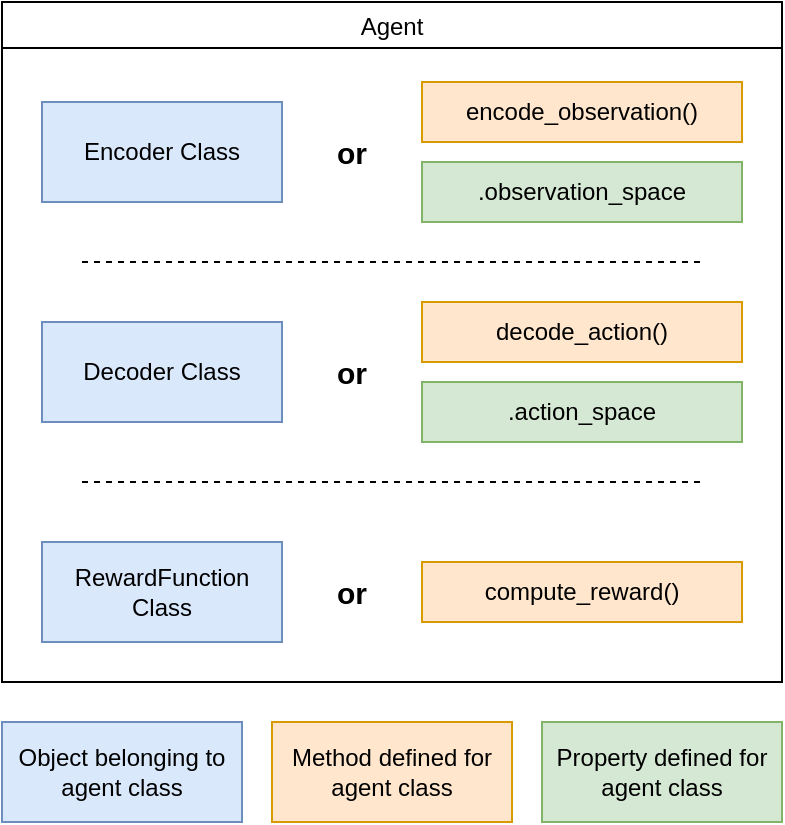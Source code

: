<mxfile version="15.8.7" type="device"><diagram id="vhDOHUs4lxAARjr-75OS" name="Page-1"><mxGraphModel dx="763" dy="567" grid="1" gridSize="10" guides="1" tooltips="1" connect="1" arrows="1" fold="1" page="1" pageScale="1" pageWidth="827" pageHeight="1169" math="0" shadow="0"><root><mxCell id="0"/><mxCell id="1" parent="0"/><mxCell id="13FSeqZ5DP0RLm-tXGDp-1" value="Agent" style="swimlane;fontStyle=0" parent="1" vertex="1"><mxGeometry x="90" y="40" width="390" height="340" as="geometry"/></mxCell><mxCell id="13FSeqZ5DP0RLm-tXGDp-2" value="Encoder Class" style="rounded=0;whiteSpace=wrap;html=1;fillColor=#dae8fc;strokeColor=#6c8ebf;" parent="13FSeqZ5DP0RLm-tXGDp-1" vertex="1"><mxGeometry x="20" y="50" width="120" height="50" as="geometry"/></mxCell><mxCell id="13FSeqZ5DP0RLm-tXGDp-4" value="RewardFunction Class" style="rounded=0;whiteSpace=wrap;html=1;fillColor=#dae8fc;strokeColor=#6c8ebf;" parent="13FSeqZ5DP0RLm-tXGDp-1" vertex="1"><mxGeometry x="20" y="270" width="120" height="50" as="geometry"/></mxCell><mxCell id="13FSeqZ5DP0RLm-tXGDp-6" value="or" style="text;html=1;strokeColor=none;fillColor=none;align=center;verticalAlign=middle;whiteSpace=wrap;rounded=0;fontStyle=1;fontSize=15;" parent="13FSeqZ5DP0RLm-tXGDp-1" vertex="1"><mxGeometry x="150" y="60" width="50" height="30" as="geometry"/></mxCell><mxCell id="13FSeqZ5DP0RLm-tXGDp-7" value="encode_observation()" style="rounded=0;whiteSpace=wrap;html=1;fillColor=#ffe6cc;strokeColor=#d79b00;" parent="13FSeqZ5DP0RLm-tXGDp-1" vertex="1"><mxGeometry x="210" y="40" width="160" height="30" as="geometry"/></mxCell><mxCell id="13FSeqZ5DP0RLm-tXGDp-8" value=".observation_space" style="rounded=0;whiteSpace=wrap;html=1;fillColor=#d5e8d4;strokeColor=#82b366;" parent="13FSeqZ5DP0RLm-tXGDp-1" vertex="1"><mxGeometry x="210" y="80" width="160" height="30" as="geometry"/></mxCell><mxCell id="13FSeqZ5DP0RLm-tXGDp-9" value="Decoder Class" style="rounded=0;whiteSpace=wrap;html=1;fillColor=#dae8fc;strokeColor=#6c8ebf;" parent="13FSeqZ5DP0RLm-tXGDp-1" vertex="1"><mxGeometry x="20" y="160" width="120" height="50" as="geometry"/></mxCell><mxCell id="13FSeqZ5DP0RLm-tXGDp-10" value="or" style="text;html=1;strokeColor=none;fillColor=none;align=center;verticalAlign=middle;whiteSpace=wrap;rounded=0;fontStyle=1;fontSize=15;" parent="13FSeqZ5DP0RLm-tXGDp-1" vertex="1"><mxGeometry x="150" y="170" width="50" height="30" as="geometry"/></mxCell><mxCell id="13FSeqZ5DP0RLm-tXGDp-11" value="decode_action()" style="rounded=0;whiteSpace=wrap;html=1;fillColor=#ffe6cc;strokeColor=#d79b00;" parent="13FSeqZ5DP0RLm-tXGDp-1" vertex="1"><mxGeometry x="210" y="150" width="160" height="30" as="geometry"/></mxCell><mxCell id="13FSeqZ5DP0RLm-tXGDp-12" value=".action_space" style="rounded=0;whiteSpace=wrap;html=1;fillColor=#d5e8d4;strokeColor=#82b366;" parent="13FSeqZ5DP0RLm-tXGDp-1" vertex="1"><mxGeometry x="210" y="190" width="160" height="30" as="geometry"/></mxCell><mxCell id="13FSeqZ5DP0RLm-tXGDp-13" value="or" style="text;html=1;strokeColor=none;fillColor=none;align=center;verticalAlign=middle;whiteSpace=wrap;rounded=0;fontStyle=1;fontSize=15;" parent="13FSeqZ5DP0RLm-tXGDp-1" vertex="1"><mxGeometry x="150" y="280" width="50" height="30" as="geometry"/></mxCell><mxCell id="13FSeqZ5DP0RLm-tXGDp-14" value="compute_reward()" style="rounded=0;whiteSpace=wrap;html=1;fillColor=#ffe6cc;strokeColor=#d79b00;" parent="13FSeqZ5DP0RLm-tXGDp-1" vertex="1"><mxGeometry x="210" y="280" width="160" height="30" as="geometry"/></mxCell><mxCell id="13FSeqZ5DP0RLm-tXGDp-15" value="" style="endArrow=none;dashed=1;html=1;fontSize=15;" parent="1" edge="1"><mxGeometry width="50" height="50" relative="1" as="geometry"><mxPoint x="130" y="280" as="sourcePoint"/><mxPoint x="440" y="280" as="targetPoint"/></mxGeometry></mxCell><mxCell id="13FSeqZ5DP0RLm-tXGDp-16" value="" style="endArrow=none;dashed=1;html=1;fontSize=15;" parent="1" edge="1"><mxGeometry width="50" height="50" relative="1" as="geometry"><mxPoint x="130" y="170" as="sourcePoint"/><mxPoint x="440" y="170" as="targetPoint"/></mxGeometry></mxCell><mxCell id="8iTjKXMWPLWh3faqAdna-1" value="Object belonging to agent class" style="rounded=0;whiteSpace=wrap;html=1;fillColor=#dae8fc;strokeColor=#6c8ebf;" vertex="1" parent="1"><mxGeometry x="90" y="400" width="120" height="50" as="geometry"/></mxCell><mxCell id="8iTjKXMWPLWh3faqAdna-2" value="Property defined for agent class" style="rounded=0;whiteSpace=wrap;html=1;fillColor=#d5e8d4;strokeColor=#82b366;" vertex="1" parent="1"><mxGeometry x="360" y="400" width="120" height="50" as="geometry"/></mxCell><mxCell id="8iTjKXMWPLWh3faqAdna-3" value="Method defined for agent class" style="rounded=0;whiteSpace=wrap;html=1;fillColor=#ffe6cc;strokeColor=#d79b00;" vertex="1" parent="1"><mxGeometry x="225" y="400" width="120" height="50" as="geometry"/></mxCell></root></mxGraphModel></diagram></mxfile>